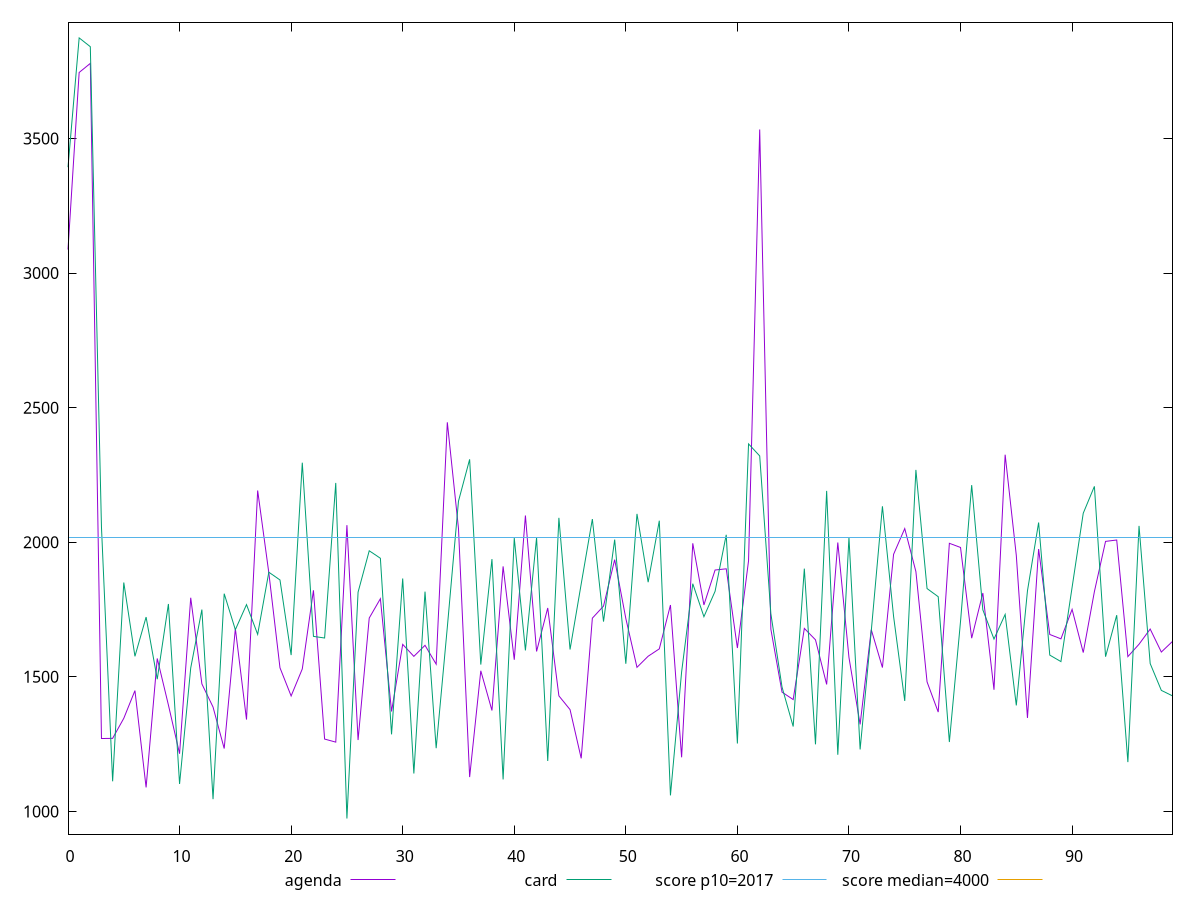 reset

$agenda <<EOF
0 3087.379999999969
1 3745.1439999999893
2 3778.871999999977
3 1270.9560000000006
4 1271.6039999999998
5 1346.0480000000002
6 1448.9399999999996
7 1089.296
8 1568.344
9 1395.368
10 1214.5160000000008
11 1793.884
12 1473.8000000000006
13 1387.988000000001
14 1233.796
15 1679.4759999999997
16 1341.42
17 2192.2199999999993
18 1886.6839999999995
19 1533.7079999999994
20 1429.0680000000007
21 1529.4399999999996
22 1821.5840000000003
23 1269.0160000000003
24 1257.588000000001
25 2063.439999999999
26 1265.4080000000013
27 1718.4879999999998
28 1790.3320000000008
29 1371.5200000000004
30 1620.7240000000004
31 1576.1679999999994
32 1617.1759999999997
33 1547.155999999999
34 2445.608000000001
35 2051.252000000001
36 1127.8000000000002
37 1522.6279999999997
38 1375.1280000000008
39 1910.3120000000008
40 1563.5440000000003
41 2099.416
42 1594.3959999999993
43 1755.9080000000006
44 1429.4640000000009
45 1378.367999999999
46 1197.3880000000001
47 1718.1120000000003
48 1762.8639999999994
49 1935.3999999999999
50 1716.7960000000003
51 1535.4600000000005
52 1576.6239999999998
53 1604.0119999999997
54 1766.844
55 1201.1760000000006
56 1996.1280000000004
57 1767.056000000001
58 1896.8999999999999
59 1901.3839999999975
60 1607.296000000001
61 1931.2919999999983
62 3533.391999999997
63 1677.1520000000003
64 1443.388
65 1415.7160000000008
66 1680.0360000000007
67 1637.6239999999998
68 1471.84
69 1999.0040000000001
70 1572.22
71 1323.3680000000008
72 1675.4319999999993
73 1534.6079999999997
74 1955.168000000001
75 2050.824
76 1891.0200000000011
77 1481.4640000000002
78 1369.2120000000004
79 1996.116000000001
80 1980.6760000000004
81 1643.708
82 1811.4520000000002
83 1452.0920000000003
84 2325.292
85 1950.9599999999994
86 1347.4520000000007
87 1974.748
88 1657.484
89 1641.1839999999995
90 1750.6359999999997
91 1590.2920000000008
92 1816.8280000000002
93 2003.2519999999984
94 2008.3839999999998
95 1575.2320000000007
96 1621.2239999999993
97 1677.6320000000005
98 1592.22
99 1631.763999999999
EOF

$card <<EOF
0 3393.235999999976
1 3873.467999999975
2 3840.7559999999758
3 2056.1000000000004
4 1111.9640000000006
5 1850.3959999999993
6 1576.2959999999996
7 1722.1200000000003
8 1491.304
9 1770.6919999999998
10 1102.224000000001
11 1532.9680000000005
12 1749.9560000000001
13 1045.8040000000003
14 1808.996
15 1675.1200000000006
16 1768.3800000000006
17 1657.8640000000005
18 1888.7559999999994
19 1859.9760000000003
20 1580.9680000000008
21 2295.6760000000004
22 1650.3839999999998
23 1644.3560000000004
24 2220.408000000001
25 973.8200000000003
26 1814.6400000000006
27 1968.3280000000002
28 1940.5479999999993
29 1286.3440000000005
30 1865.4799999999996
31 1140.9160000000008
32 1816.5480000000002
33 1235.0680000000011
34 1684.4960000000005
35 2152.6160000000004
36 2308.0119999999997
37 1545.596000000001
38 1937.4159999999993
39 1119.024000000001
40 2015.6800000000005
41 1598.2399999999989
42 2017.192
43 1187.5240000000006
44 2090.8040000000005
45 1601.616
46 1845.0879999999977
47 2086.0759999999987
48 1705.3680000000002
49 2009.9919999999995
50 1548.5640000000005
51 2105.3880000000004
52 1851.6920000000011
53 2080.1159999999977
54 1059.684
55 1518.1599999999992
56 1846.08
57 1723.4920000000013
58 1817.8000000000002
59 2027.7199999999991
60 1252.4360000000008
61 2365.3
62 2320.639999999999
63 1734.4280000000006
64 1462.3079999999995
65 1315.5560000000003
66 1902.1440000000002
67 1249.3680000000008
68 2190.732
69 1210.7160000000001
70 2018.064
71 1230.3480000000004
72 1670.7799999999993
73 2133.652
74 1724.748
75 1410.532000000001
76 2268.7160000000003
77 1828.0320000000008
78 1797.736
79 1258.0400000000004
80 1705.7279999999998
81 2212.2319999999995
82 1749.072
83 1640.5640000000003
84 1731.9920000000002
85 1394.0520000000006
86 1819.5639999999996
87 2073.2599999999993
88 1580.8400000000004
89 1556.7440000000004
91 2107.9
92 2207.636
93 1574.9159999999997
94 1729.1479999999997
95 1183.384000000001
96 2060.8919999999994
97 1549.4239999999998
98 1449.7480000000005
99 1429.3080000000004
EOF

set key outside below
set xrange [0:99]
set yrange [915.8270400000008:3931.4609599999744]
set trange [915.8270400000008:3931.4609599999744]
set terminal svg size 640, 520 enhanced background rgb 'white'
set output "report/report_00029_2021-02-24T13-36-40.390Z/mainthread-work-breakdown/comparison/line/1_vs_2.svg"

plot $agenda title "agenda" with line, \
     $card title "card" with line, \
     2017 title "score p10=2017", \
     4000 title "score median=4000"

reset
